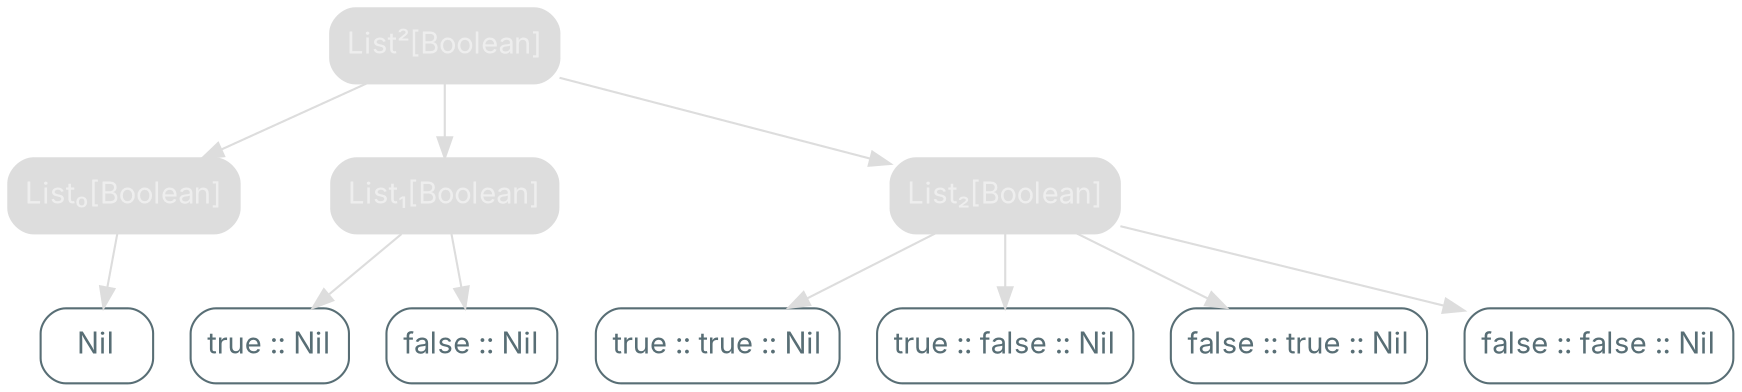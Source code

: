 digraph {
    bgcolor=transparent

    // Default theme: enabled
    node[shape="rectangle" style="rounded,filled" color="#586E75" fillcolor="#586E75" fontcolor="#ffffff" fontname="Inter,Arial"]
    edge [color="#586E75" fontcolor="#000000" fontname="Inter,Arial" fontsize=11]

    List[label="List²[Boolean]" fillcolor="#dddddd" color="#dddddd" fontcolor="#eeeeee"]

    List0[label="List₀[Boolean]" fillcolor="#dddddd" color="#dddddd" fontcolor="#eeeeee"]
    List1[label="List₁[Boolean]" fillcolor="#dddddd" color="#dddddd" fontcolor="#eeeeee"]
    List2[label="List₂[Boolean]" fillcolor="#dddddd" color="#dddddd" fontcolor="#eeeeee"]

    Nil[fillcolor="#ffffff" fontcolor="#586E75"]
    true[label="true :: Nil" fillcolor="#ffffff" fontcolor="#586E75"]
    false[label="false :: Nil" fillcolor="#ffffff" fontcolor="#586E75"]

    true_true[label="true :: true :: Nil" fillcolor="#ffffff" fontcolor="#586E75"]
    true_false[label="true :: false :: Nil" fillcolor="#ffffff" fontcolor="#586E75"]
    false_true[label="false :: true :: Nil" fillcolor="#ffffff" fontcolor="#586E75"]
    false_false[label="false :: false :: Nil" fillcolor="#ffffff" fontcolor="#586E75"]

    List -> List0[fillcolor="#dddddd" color="#dddddd"]
    List -> List1[fillcolor="#dddddd" color="#dddddd"]
    List -> List2[fillcolor="#dddddd" color="#dddddd"]

    List0 -> Nil[fillcolor="#dddddd" color="#dddddd"]
    List1 -> true[fillcolor="#dddddd" color="#dddddd"]
    List1 -> false[fillcolor="#dddddd" color="#dddddd"]
    List2 -> true_true[fillcolor="#dddddd" color="#dddddd"]
    List2 -> true_false[fillcolor="#dddddd" color="#dddddd"]
    List2 -> false_true[fillcolor="#dddddd" color="#dddddd"]
    List2 -> false_false[fillcolor="#dddddd" color="#dddddd"]
}
